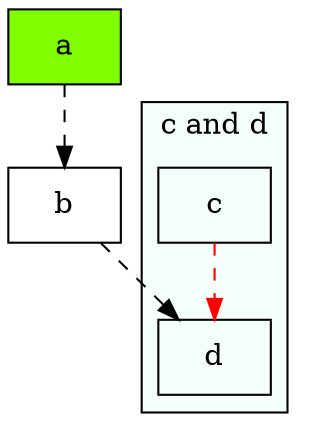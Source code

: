 digraph abc{
//rankdir = LR
node [shape = "record"]
edge [style = "dashed"]
a [style = "filled", color = "black", fillcolor = "chartreuse"];
b;
    subgraph cluster_cd
    {
        label = "c and d";
        bgcolor = "mintcream";
        c;
        d;
    }
//c;
//d;

a -> b;
b -> d;
c -> d [color = "red"];
}
